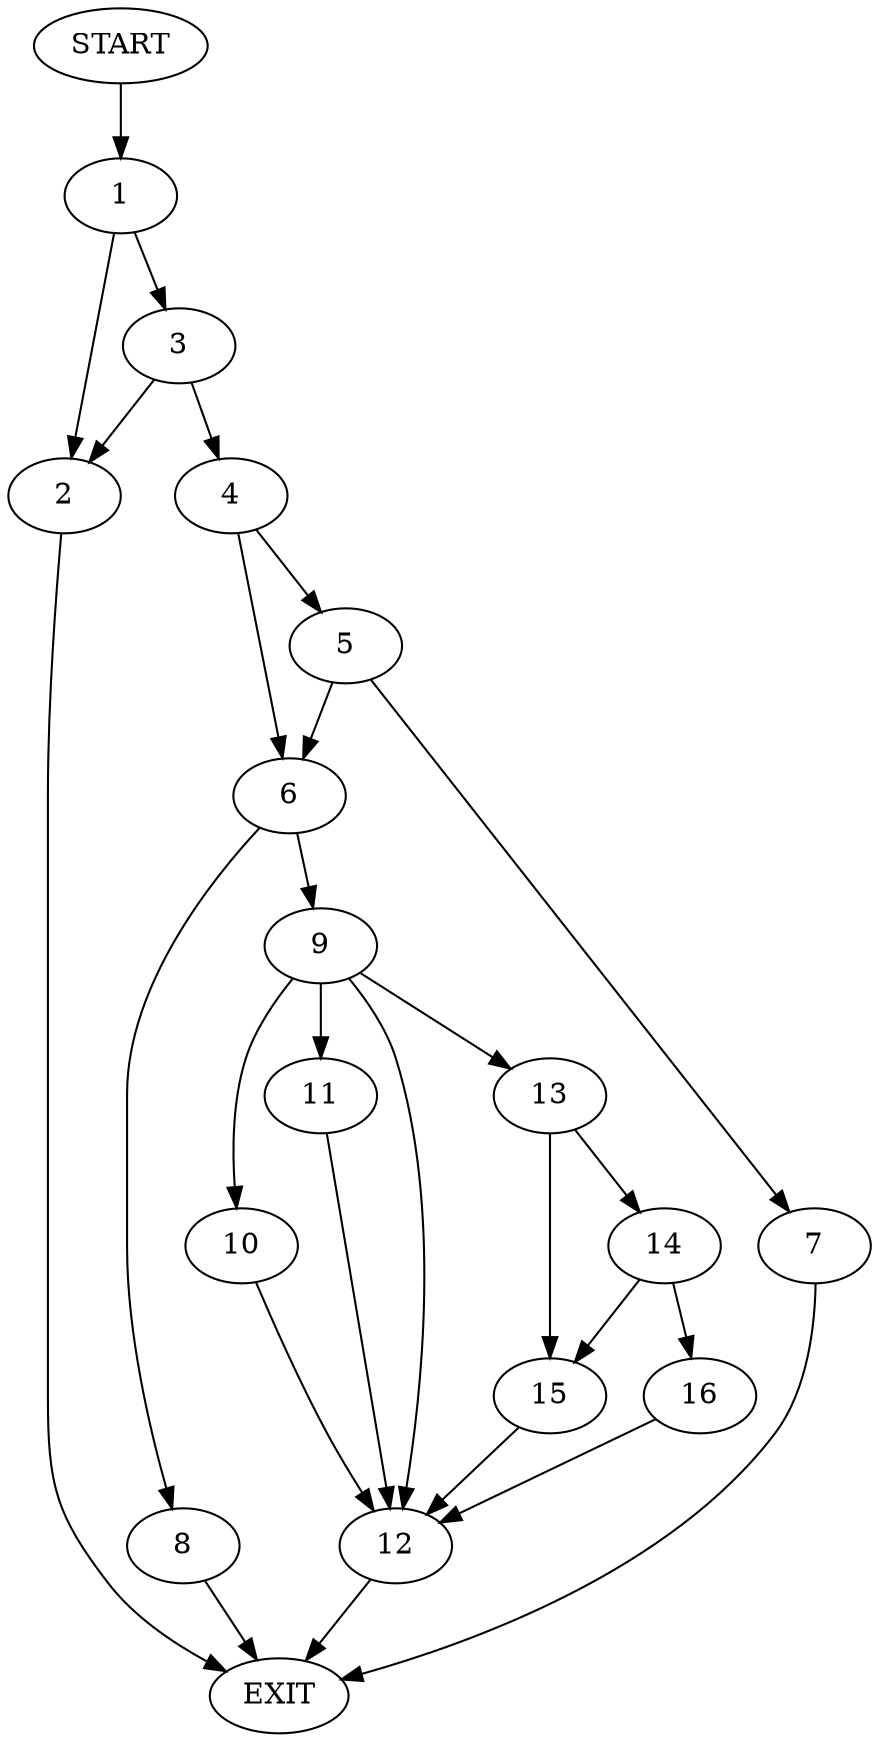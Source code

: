 digraph {
0 [label="START"]
17 [label="EXIT"]
0 -> 1
1 -> 2
1 -> 3
3 -> 4
3 -> 2
2 -> 17
4 -> 5
4 -> 6
5 -> 6
5 -> 7
6 -> 8
6 -> 9
7 -> 17
8 -> 17
9 -> 10
9 -> 11
9 -> 12
9 -> 13
13 -> 14
13 -> 15
12 -> 17
10 -> 12
11 -> 12
14 -> 16
14 -> 15
15 -> 12
16 -> 12
}
